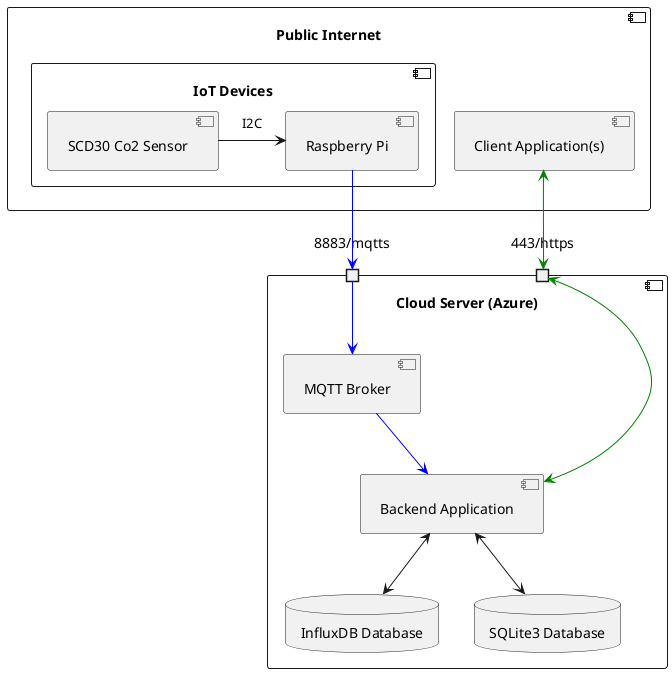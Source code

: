 @startuml "architecture"

skinparam padding 5

component "Cloud Server (Azure)" {
  component "Backend Application"
  database "InfluxDB Database"
  database "SQLite3 Database"
  component "MQTT Broker"
'  component "OpenVPN Server"
'  portIn vpn
  portIn "8883/mqtts"
  portIn "443/https"
}

component "Public Internet" {
  component "Client Application(s)"
'  component "Dev Machine"
  component "IoT Devices" {
    component "Raspberry Pi"
    component "SCD30 Co2 Sensor"
  }
}

[SCD30 Co2 Sensor] -> [Raspberry Pi] : I2C
[Raspberry Pi] -[#blue]-> [8883/mqtts]
[8883/mqtts] -[#blue]-> [MQTT Broker]
[MQTT Broker] --[#blue]> [Backend Application]
[Backend Application] <--> [InfluxDB Database]
[Backend Application] <--> [SQLite3 Database]
[Client Application(s)] <-[#green]-> [443/https]
[443/https] <-[#green]-> [Backend Application]

/'
[Raspberry Pi] <-[#red]-> [vpn] : vpn
[Backend Application] <-[#red]-> [OpenVPN Server] : vpn
[MQTT Broker] <-[#red]-> [OpenVPN Server] : vpn
[Dev Machine] <-[#red]-> [vpn] : vpn
[vpn] <-[#red]-> [OpenVPN Server] : vpn
'/

@enduml